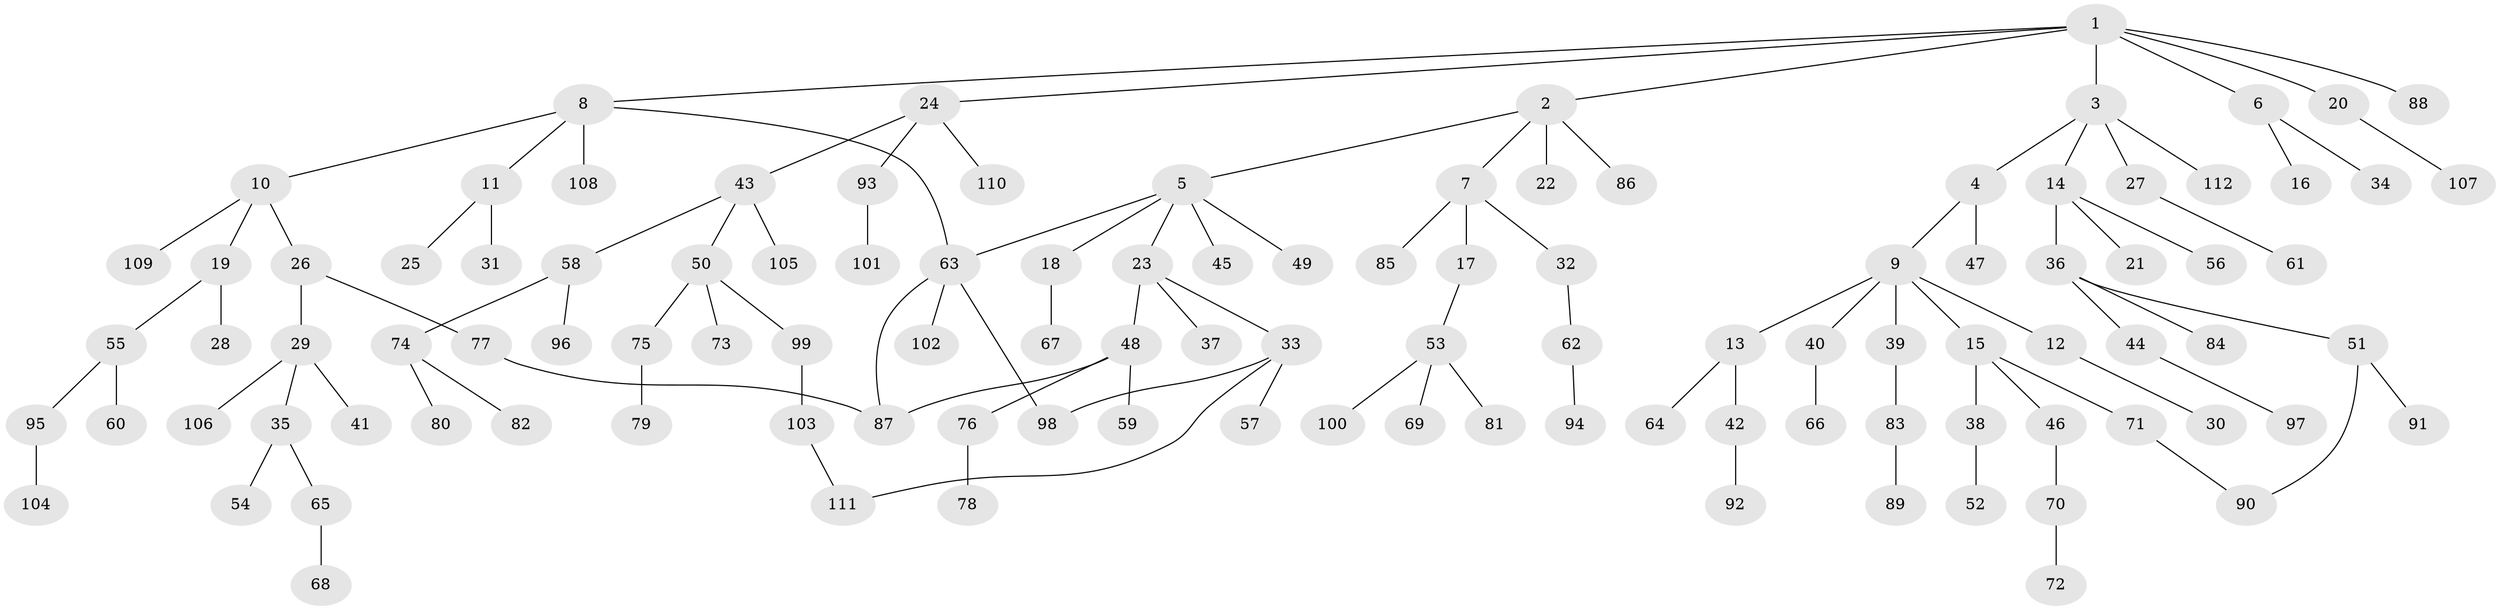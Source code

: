 // coarse degree distribution, {10: 0.013513513513513514, 4: 0.06756756756756757, 2: 0.13513513513513514, 5: 0.04054054054054054, 7: 0.013513513513513514, 6: 0.02702702702702703, 1: 0.5540540540540541, 3: 0.14864864864864866}
// Generated by graph-tools (version 1.1) at 2025/51/02/27/25 19:51:39]
// undirected, 112 vertices, 117 edges
graph export_dot {
graph [start="1"]
  node [color=gray90,style=filled];
  1;
  2;
  3;
  4;
  5;
  6;
  7;
  8;
  9;
  10;
  11;
  12;
  13;
  14;
  15;
  16;
  17;
  18;
  19;
  20;
  21;
  22;
  23;
  24;
  25;
  26;
  27;
  28;
  29;
  30;
  31;
  32;
  33;
  34;
  35;
  36;
  37;
  38;
  39;
  40;
  41;
  42;
  43;
  44;
  45;
  46;
  47;
  48;
  49;
  50;
  51;
  52;
  53;
  54;
  55;
  56;
  57;
  58;
  59;
  60;
  61;
  62;
  63;
  64;
  65;
  66;
  67;
  68;
  69;
  70;
  71;
  72;
  73;
  74;
  75;
  76;
  77;
  78;
  79;
  80;
  81;
  82;
  83;
  84;
  85;
  86;
  87;
  88;
  89;
  90;
  91;
  92;
  93;
  94;
  95;
  96;
  97;
  98;
  99;
  100;
  101;
  102;
  103;
  104;
  105;
  106;
  107;
  108;
  109;
  110;
  111;
  112;
  1 -- 2;
  1 -- 3;
  1 -- 6;
  1 -- 8;
  1 -- 20;
  1 -- 24;
  1 -- 88;
  2 -- 5;
  2 -- 7;
  2 -- 22;
  2 -- 86;
  3 -- 4;
  3 -- 14;
  3 -- 27;
  3 -- 112;
  4 -- 9;
  4 -- 47;
  5 -- 18;
  5 -- 23;
  5 -- 45;
  5 -- 49;
  5 -- 63;
  6 -- 16;
  6 -- 34;
  7 -- 17;
  7 -- 32;
  7 -- 85;
  8 -- 10;
  8 -- 11;
  8 -- 108;
  8 -- 63;
  9 -- 12;
  9 -- 13;
  9 -- 15;
  9 -- 39;
  9 -- 40;
  10 -- 19;
  10 -- 26;
  10 -- 109;
  11 -- 25;
  11 -- 31;
  12 -- 30;
  13 -- 42;
  13 -- 64;
  14 -- 21;
  14 -- 36;
  14 -- 56;
  15 -- 38;
  15 -- 46;
  15 -- 71;
  17 -- 53;
  18 -- 67;
  19 -- 28;
  19 -- 55;
  20 -- 107;
  23 -- 33;
  23 -- 37;
  23 -- 48;
  24 -- 43;
  24 -- 93;
  24 -- 110;
  26 -- 29;
  26 -- 77;
  27 -- 61;
  29 -- 35;
  29 -- 41;
  29 -- 106;
  32 -- 62;
  33 -- 57;
  33 -- 111;
  33 -- 98;
  35 -- 54;
  35 -- 65;
  36 -- 44;
  36 -- 51;
  36 -- 84;
  38 -- 52;
  39 -- 83;
  40 -- 66;
  42 -- 92;
  43 -- 50;
  43 -- 58;
  43 -- 105;
  44 -- 97;
  46 -- 70;
  48 -- 59;
  48 -- 76;
  48 -- 87;
  50 -- 73;
  50 -- 75;
  50 -- 99;
  51 -- 90;
  51 -- 91;
  53 -- 69;
  53 -- 81;
  53 -- 100;
  55 -- 60;
  55 -- 95;
  58 -- 74;
  58 -- 96;
  62 -- 94;
  63 -- 87;
  63 -- 98;
  63 -- 102;
  65 -- 68;
  70 -- 72;
  71 -- 90;
  74 -- 80;
  74 -- 82;
  75 -- 79;
  76 -- 78;
  77 -- 87;
  83 -- 89;
  93 -- 101;
  95 -- 104;
  99 -- 103;
  103 -- 111;
}
